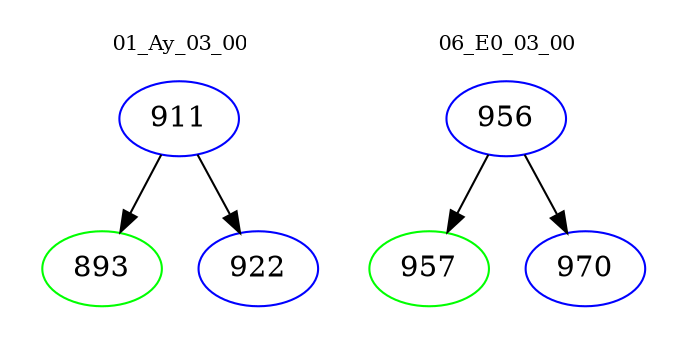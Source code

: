 digraph{
subgraph cluster_0 {
color = white
label = "01_Ay_03_00";
fontsize=10;
T0_911 [label="911", color="blue"]
T0_911 -> T0_893 [color="black"]
T0_893 [label="893", color="green"]
T0_911 -> T0_922 [color="black"]
T0_922 [label="922", color="blue"]
}
subgraph cluster_1 {
color = white
label = "06_E0_03_00";
fontsize=10;
T1_956 [label="956", color="blue"]
T1_956 -> T1_957 [color="black"]
T1_957 [label="957", color="green"]
T1_956 -> T1_970 [color="black"]
T1_970 [label="970", color="blue"]
}
}
